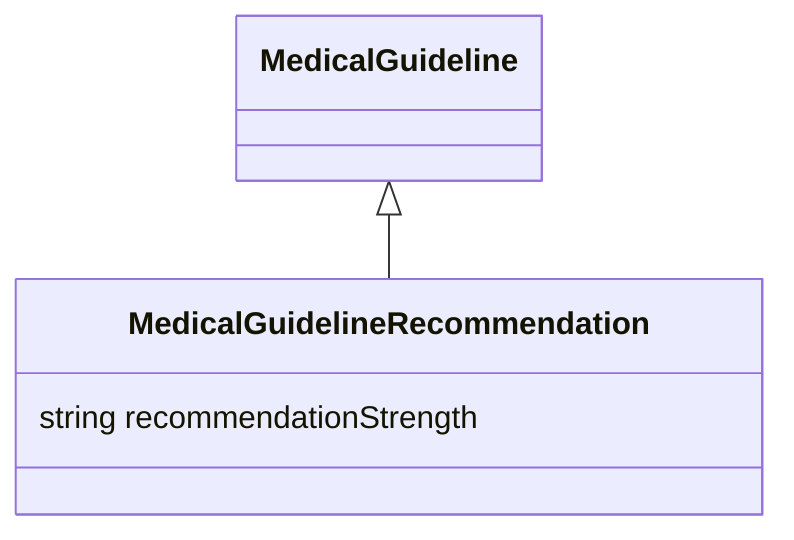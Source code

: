classDiagram
  

MedicalGuideline <|-- MedicalGuidelineRecommendation
class MedicalGuidelineRecommendation {

  string recommendationStrength

}
